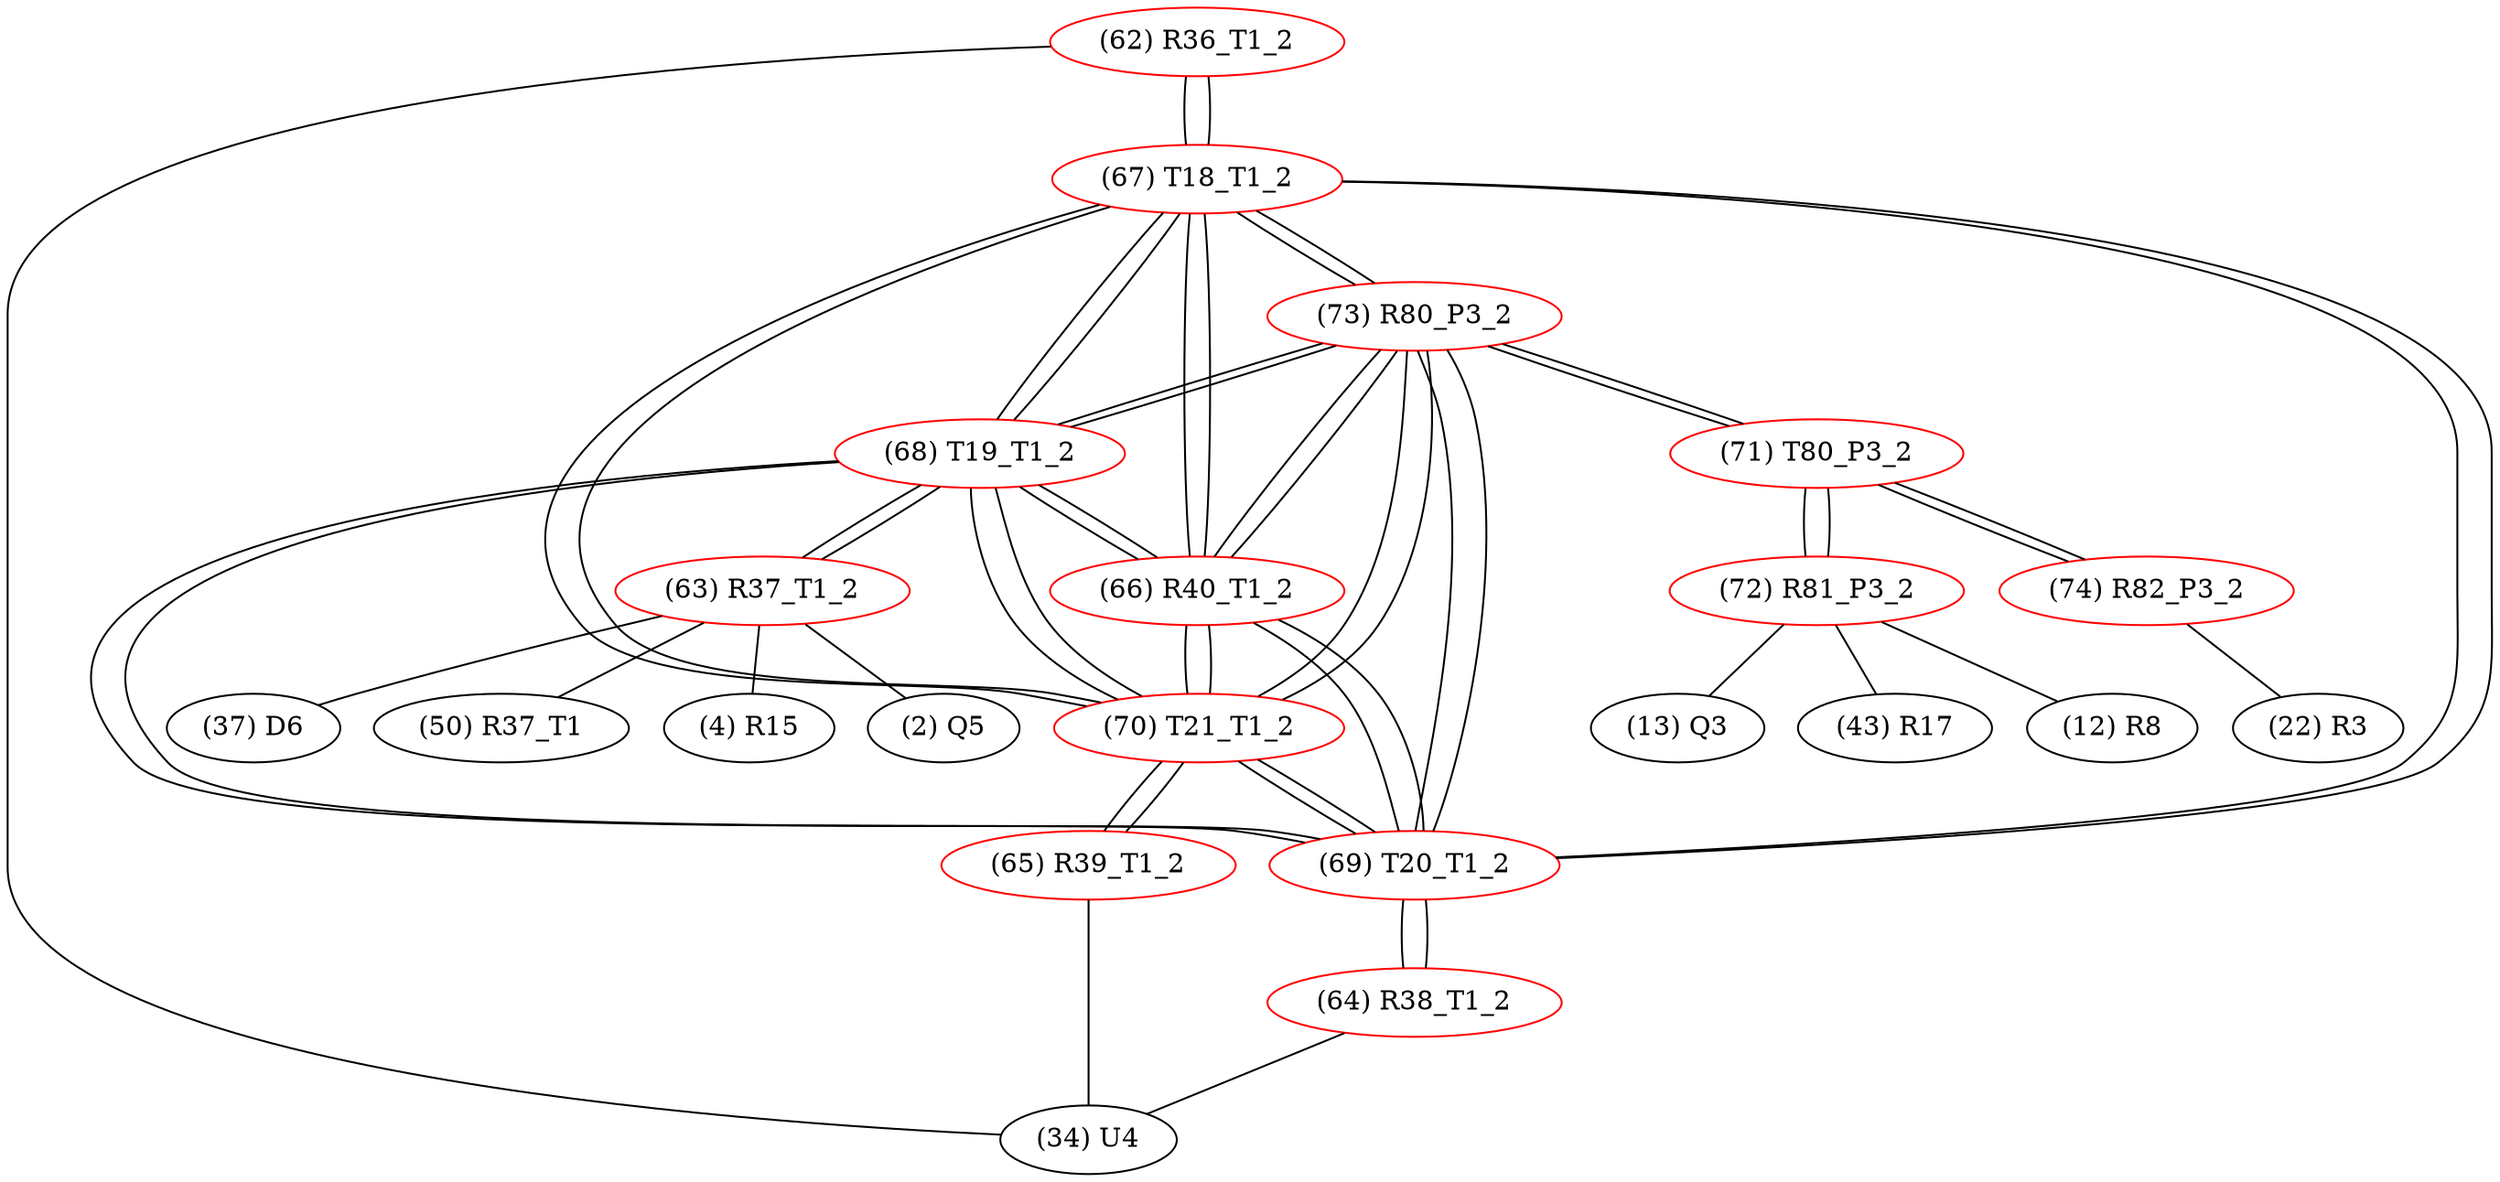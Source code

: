 graph {
	62 [label="(62) R36_T1_2" color=red]
	34 [label="(34) U4"]
	67 [label="(67) T18_T1_2"]
	63 [label="(63) R37_T1_2" color=red]
	4 [label="(4) R15"]
	2 [label="(2) Q5"]
	37 [label="(37) D6"]
	50 [label="(50) R37_T1"]
	68 [label="(68) T19_T1_2"]
	64 [label="(64) R38_T1_2" color=red]
	34 [label="(34) U4"]
	69 [label="(69) T20_T1_2"]
	65 [label="(65) R39_T1_2" color=red]
	34 [label="(34) U4"]
	70 [label="(70) T21_T1_2"]
	66 [label="(66) R40_T1_2" color=red]
	73 [label="(73) R80_P3_2"]
	67 [label="(67) T18_T1_2"]
	70 [label="(70) T21_T1_2"]
	69 [label="(69) T20_T1_2"]
	68 [label="(68) T19_T1_2"]
	67 [label="(67) T18_T1_2" color=red]
	69 [label="(69) T20_T1_2"]
	68 [label="(68) T19_T1_2"]
	70 [label="(70) T21_T1_2"]
	62 [label="(62) R36_T1_2"]
	73 [label="(73) R80_P3_2"]
	66 [label="(66) R40_T1_2"]
	68 [label="(68) T19_T1_2" color=red]
	69 [label="(69) T20_T1_2"]
	67 [label="(67) T18_T1_2"]
	70 [label="(70) T21_T1_2"]
	63 [label="(63) R37_T1_2"]
	73 [label="(73) R80_P3_2"]
	66 [label="(66) R40_T1_2"]
	69 [label="(69) T20_T1_2" color=red]
	68 [label="(68) T19_T1_2"]
	67 [label="(67) T18_T1_2"]
	70 [label="(70) T21_T1_2"]
	64 [label="(64) R38_T1_2"]
	73 [label="(73) R80_P3_2"]
	66 [label="(66) R40_T1_2"]
	70 [label="(70) T21_T1_2" color=red]
	69 [label="(69) T20_T1_2"]
	68 [label="(68) T19_T1_2"]
	67 [label="(67) T18_T1_2"]
	65 [label="(65) R39_T1_2"]
	73 [label="(73) R80_P3_2"]
	66 [label="(66) R40_T1_2"]
	71 [label="(71) T80_P3_2" color=red]
	72 [label="(72) R81_P3_2"]
	74 [label="(74) R82_P3_2"]
	73 [label="(73) R80_P3_2"]
	72 [label="(72) R81_P3_2" color=red]
	12 [label="(12) R8"]
	13 [label="(13) Q3"]
	43 [label="(43) R17"]
	71 [label="(71) T80_P3_2"]
	73 [label="(73) R80_P3_2" color=red]
	67 [label="(67) T18_T1_2"]
	70 [label="(70) T21_T1_2"]
	69 [label="(69) T20_T1_2"]
	68 [label="(68) T19_T1_2"]
	66 [label="(66) R40_T1_2"]
	71 [label="(71) T80_P3_2"]
	74 [label="(74) R82_P3_2" color=red]
	22 [label="(22) R3"]
	71 [label="(71) T80_P3_2"]
	62 -- 34
	62 -- 67
	63 -- 4
	63 -- 2
	63 -- 37
	63 -- 50
	63 -- 68
	64 -- 34
	64 -- 69
	65 -- 34
	65 -- 70
	66 -- 73
	66 -- 67
	66 -- 70
	66 -- 69
	66 -- 68
	67 -- 69
	67 -- 68
	67 -- 70
	67 -- 62
	67 -- 73
	67 -- 66
	68 -- 69
	68 -- 67
	68 -- 70
	68 -- 63
	68 -- 73
	68 -- 66
	69 -- 68
	69 -- 67
	69 -- 70
	69 -- 64
	69 -- 73
	69 -- 66
	70 -- 69
	70 -- 68
	70 -- 67
	70 -- 65
	70 -- 73
	70 -- 66
	71 -- 72
	71 -- 74
	71 -- 73
	72 -- 12
	72 -- 13
	72 -- 43
	72 -- 71
	73 -- 67
	73 -- 70
	73 -- 69
	73 -- 68
	73 -- 66
	73 -- 71
	74 -- 22
	74 -- 71
}